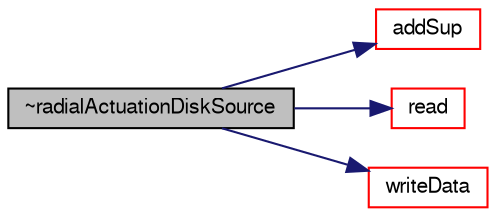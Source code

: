 digraph "~radialActuationDiskSource"
{
  bgcolor="transparent";
  edge [fontname="FreeSans",fontsize="10",labelfontname="FreeSans",labelfontsize="10"];
  node [fontname="FreeSans",fontsize="10",shape=record];
  rankdir="LR";
  Node7 [label="~radialActuationDiskSource",height=0.2,width=0.4,color="black", fillcolor="grey75", style="filled", fontcolor="black"];
  Node7 -> Node8 [color="midnightblue",fontsize="10",style="solid",fontname="FreeSans"];
  Node8 [label="addSup",height=0.2,width=0.4,color="red",URL="$a23478.html#a921ab0aacd899760d7f4a2ec0b0241bd",tooltip="Source term to momentum equation. "];
  Node7 -> Node11 [color="midnightblue",fontsize="10",style="solid",fontname="FreeSans"];
  Node11 [label="read",height=0.2,width=0.4,color="red",URL="$a23478.html#a6ce0c64db98eb6144d363dbfc86104eb",tooltip="Read dictionary. "];
  Node7 -> Node316 [color="midnightblue",fontsize="10",style="solid",fontname="FreeSans"];
  Node316 [label="writeData",height=0.2,width=0.4,color="red",URL="$a23478.html#aba86aa54ec0b10ddd48ce308a3c6d3b2",tooltip="Write data. "];
}
